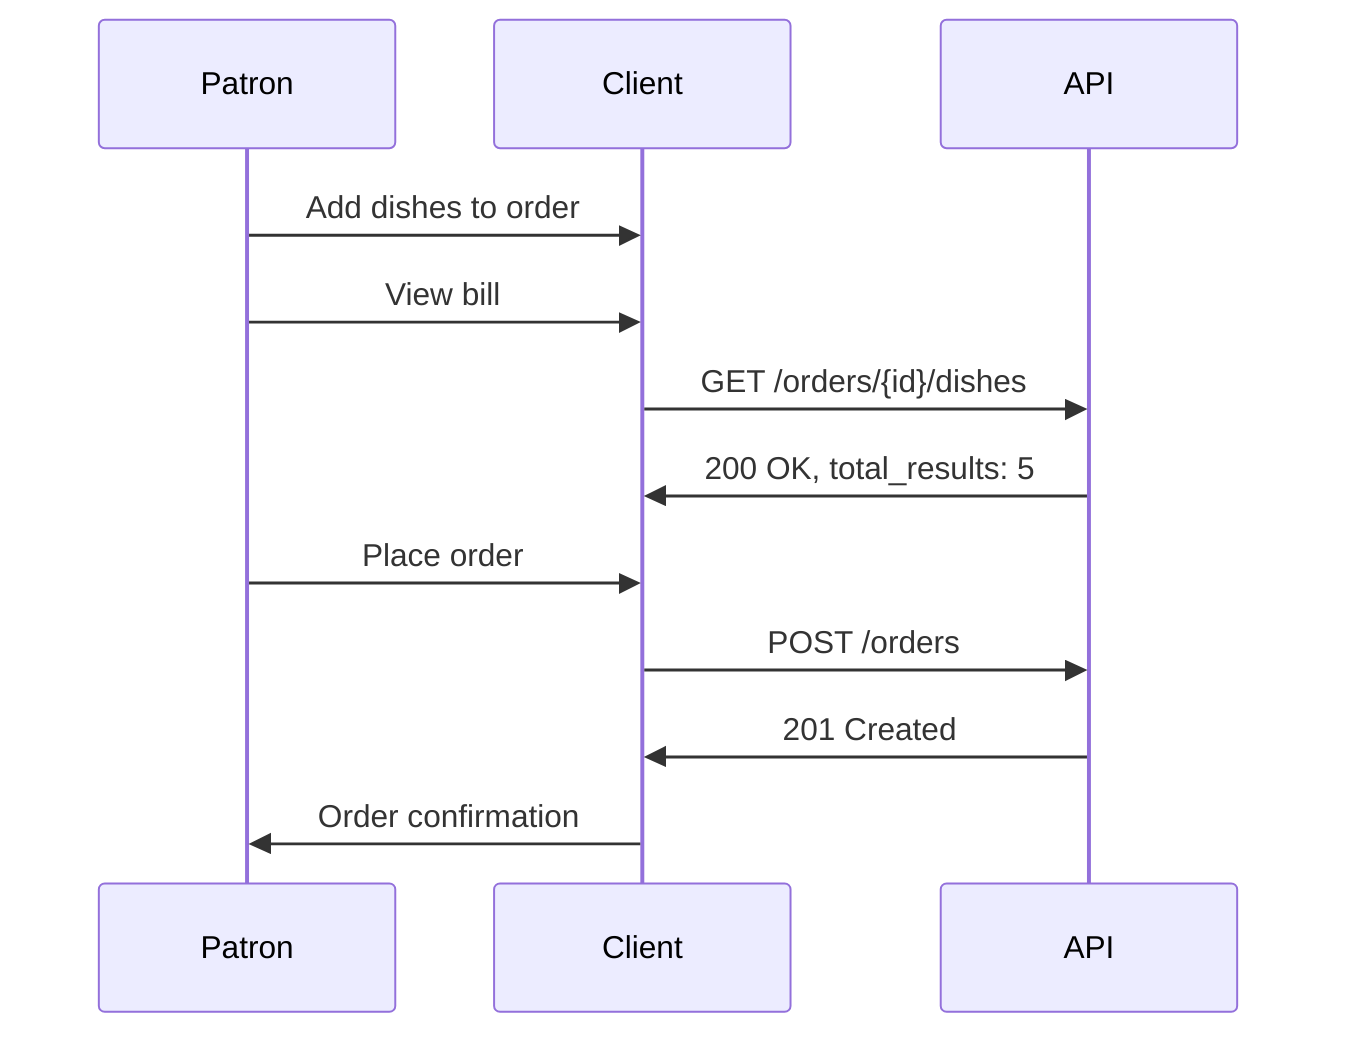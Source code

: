 sequenceDiagram
    %% Placing Order
    participant Patron as Patron
    participant Client as Client
    participant API as API

    Patron->>Client: Add dishes to order
    Patron->>Client: View bill
    Client->>API: GET /orders/{id}/dishes
    API->>Client: 200 OK, total_results: 5

    Patron->>Client: Place order
    Client->>API: POST /orders
    API->>Client: 201 Created

    Client->>Patron: Order confirmation